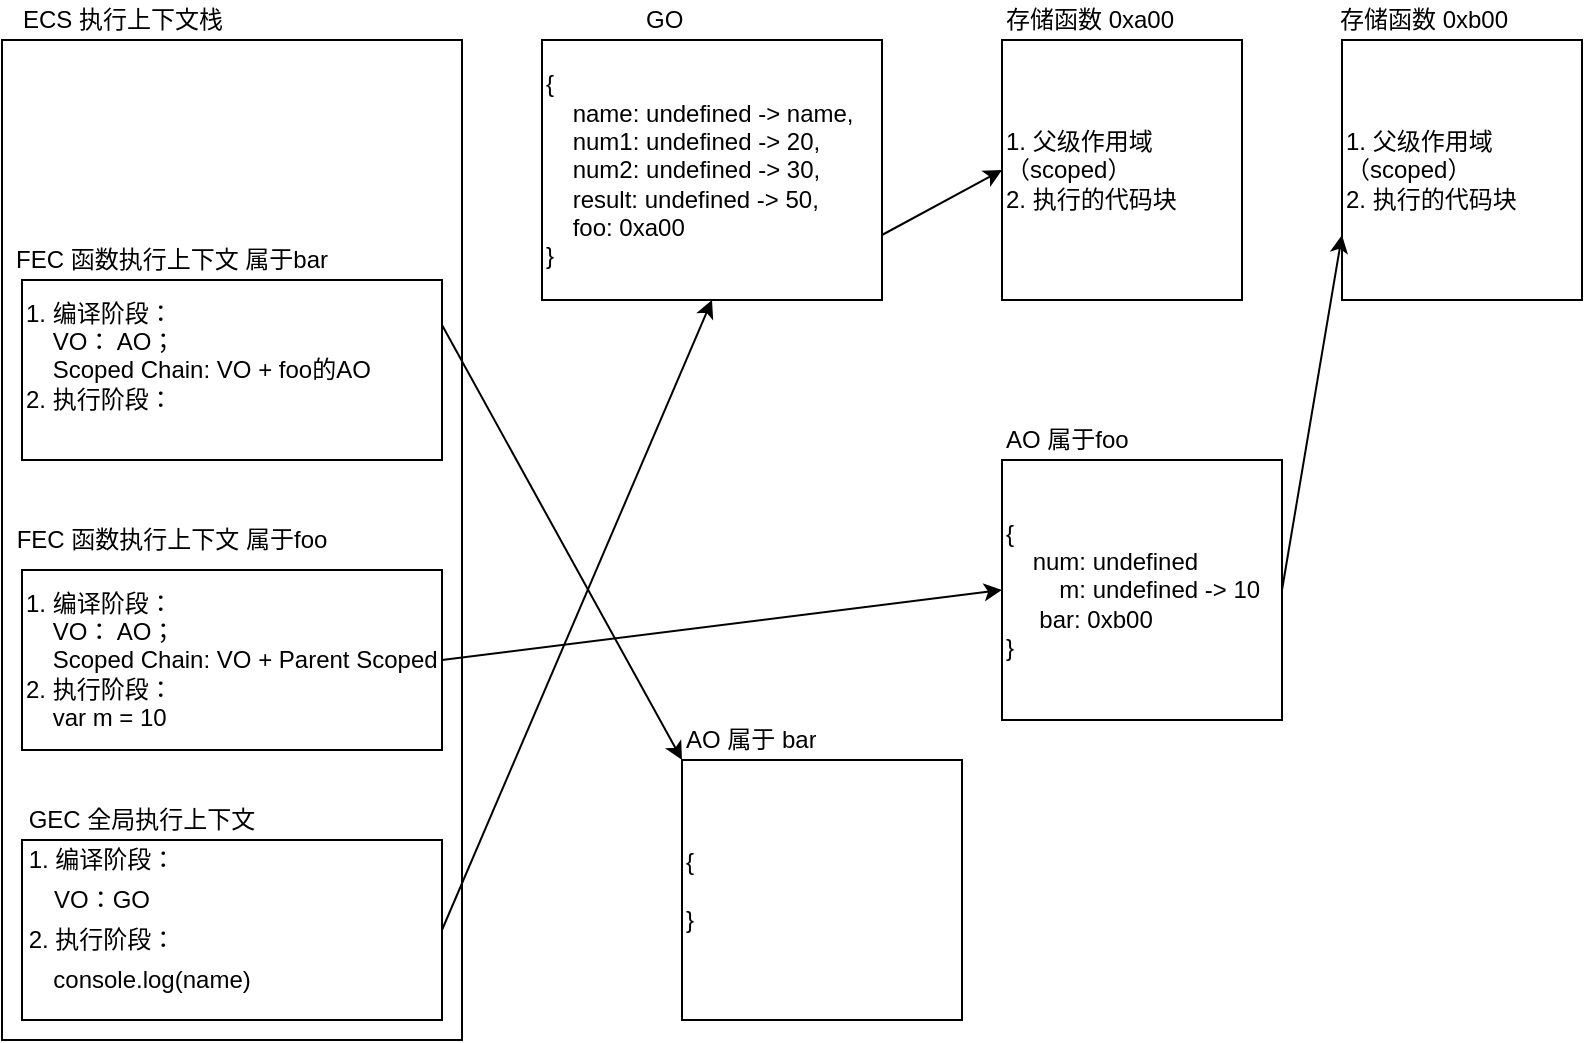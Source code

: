 <mxfile>
    <diagram id="OkD8X6qLrYRkpNnw4DoF" name="第 1 页">
        <mxGraphModel dx="805" dy="609" grid="1" gridSize="10" guides="1" tooltips="1" connect="1" arrows="1" fold="1" page="1" pageScale="1" pageWidth="827" pageHeight="1169" math="0" shadow="0">
            <root>
                <mxCell id="0"/>
                <mxCell id="1" parent="0"/>
                <mxCell id="3" value="" style="rounded=0;whiteSpace=wrap;html=1;" parent="1" vertex="1">
                    <mxGeometry x="50" y="230" width="230" height="500" as="geometry"/>
                </mxCell>
                <mxCell id="4" value="ECS 执行上下文栈&lt;br&gt;" style="text;html=1;align=center;verticalAlign=middle;resizable=0;points=[];autosize=1;strokeColor=none;fillColor=none;" parent="1" vertex="1">
                    <mxGeometry x="50" y="210" width="120" height="20" as="geometry"/>
                </mxCell>
                <mxCell id="5" value="" style="rounded=0;whiteSpace=wrap;html=1;align=left;" parent="1" vertex="1">
                    <mxGeometry x="60" y="630" width="210" height="90" as="geometry"/>
                </mxCell>
                <UserObject label="GEC 全局执行上下文" placeholders="1" name="Variable" id="7">
                    <mxCell style="text;html=1;strokeColor=none;fillColor=none;align=center;verticalAlign=middle;whiteSpace=wrap;overflow=hidden;" parent="1" vertex="1">
                        <mxGeometry x="60" y="610" width="120" height="20" as="geometry"/>
                    </mxCell>
                </UserObject>
                <UserObject label="1. 编译阶段：" placeholders="1" name="Variable" id="8">
                    <mxCell style="text;html=1;strokeColor=none;fillColor=none;align=center;verticalAlign=middle;whiteSpace=wrap;overflow=hidden;" parent="1" vertex="1">
                        <mxGeometry x="60" y="630" width="80" height="20" as="geometry"/>
                    </mxCell>
                </UserObject>
                <UserObject label="VO：GO" placeholders="1" name="Variable" id="9">
                    <mxCell style="text;html=1;strokeColor=none;fillColor=none;align=center;verticalAlign=middle;whiteSpace=wrap;overflow=hidden;" parent="1" vertex="1">
                        <mxGeometry x="60" y="650" width="80" height="20" as="geometry"/>
                    </mxCell>
                </UserObject>
                <mxCell id="10" value="{&lt;br&gt;&amp;nbsp; &amp;nbsp; name: undefined -&amp;gt; name,&lt;br&gt;&amp;nbsp; &amp;nbsp; num1: undefined -&amp;gt; 20,&lt;br&gt;&amp;nbsp; &amp;nbsp; num2: undefined -&amp;gt; 30,&lt;br&gt;&amp;nbsp; &amp;nbsp; result: undefined -&amp;gt; 50,&lt;br&gt;&amp;nbsp; &amp;nbsp; foo: 0xa00&lt;br&gt;}" style="rounded=0;whiteSpace=wrap;html=1;align=left;" parent="1" vertex="1">
                    <mxGeometry x="320" y="230" width="170" height="130" as="geometry"/>
                </mxCell>
                <UserObject label="GO" placeholders="1" name="Variable" id="11">
                    <mxCell style="text;html=1;strokeColor=none;fillColor=none;align=left;verticalAlign=middle;whiteSpace=wrap;overflow=hidden;" parent="1" vertex="1">
                        <mxGeometry x="370" y="210" width="80" height="20" as="geometry"/>
                    </mxCell>
                </UserObject>
                <UserObject label="2. 执行阶段：" placeholders="1" name="Variable" id="12">
                    <mxCell style="text;html=1;strokeColor=none;fillColor=none;align=center;verticalAlign=middle;whiteSpace=wrap;overflow=hidden;" parent="1" vertex="1">
                        <mxGeometry x="60" y="670" width="80" height="20" as="geometry"/>
                    </mxCell>
                </UserObject>
                <UserObject label="console.log(name)" placeholders="1" name="Variable" id="13">
                    <mxCell style="text;html=1;strokeColor=none;fillColor=none;align=center;verticalAlign=middle;whiteSpace=wrap;overflow=hidden;" parent="1" vertex="1">
                        <mxGeometry x="60" y="690" width="130" height="20" as="geometry"/>
                    </mxCell>
                </UserObject>
                <mxCell id="14" value="1. 父级作用域（scoped）&lt;br&gt;2. 执行的代码块" style="rounded=0;whiteSpace=wrap;html=1;align=left;" parent="1" vertex="1">
                    <mxGeometry x="550" y="230" width="120" height="130" as="geometry"/>
                </mxCell>
                <UserObject label="存储函数 0xa00" placeholders="1" name="Variable" id="15">
                    <mxCell style="text;html=1;strokeColor=none;fillColor=none;align=left;verticalAlign=middle;whiteSpace=wrap;overflow=hidden;" parent="1" vertex="1">
                        <mxGeometry x="550" y="210" width="110" height="20" as="geometry"/>
                    </mxCell>
                </UserObject>
                <mxCell id="16" value="{&lt;br&gt;&amp;nbsp; &amp;nbsp; num: undefined&amp;nbsp; &amp;nbsp; &amp;nbsp; &amp;nbsp; &amp;nbsp; &amp;nbsp; &amp;nbsp; &amp;nbsp; &amp;nbsp; &amp;nbsp; m: undefined&amp;nbsp;-&amp;gt; 10&lt;br&gt;&amp;nbsp; &amp;nbsp; &amp;nbsp;bar: 0xb00&lt;br&gt;}" style="rounded=0;whiteSpace=wrap;html=1;align=left;" parent="1" vertex="1">
                    <mxGeometry x="550" y="440" width="140" height="130" as="geometry"/>
                </mxCell>
                <UserObject label="AO 属于foo" placeholders="1" name="Variable" id="17">
                    <mxCell style="text;html=1;strokeColor=none;fillColor=none;align=left;verticalAlign=middle;whiteSpace=wrap;overflow=hidden;" parent="1" vertex="1">
                        <mxGeometry x="550" y="420" width="80" height="20" as="geometry"/>
                    </mxCell>
                </UserObject>
                <mxCell id="18" value="1. 编译阶段：&amp;nbsp;&lt;br&gt;&amp;nbsp; &amp;nbsp; VO： AO；&lt;br&gt;&amp;nbsp; &amp;nbsp; Scoped Chain: VO + Parent Scoped&lt;br&gt;2. 执行阶段：&lt;br&gt;&amp;nbsp; &amp;nbsp; var m = 10" style="rounded=0;whiteSpace=wrap;html=1;align=left;" parent="1" vertex="1">
                    <mxGeometry x="60" y="495" width="210" height="90" as="geometry"/>
                </mxCell>
                <UserObject label="FEC 函数执行上下文 属于foo" placeholders="1" name="Variable" id="19">
                    <mxCell style="text;html=1;strokeColor=none;fillColor=none;align=center;verticalAlign=middle;whiteSpace=wrap;overflow=hidden;" parent="1" vertex="1">
                        <mxGeometry x="50" y="470" width="170" height="20" as="geometry"/>
                    </mxCell>
                </UserObject>
                <mxCell id="20" value="" style="endArrow=classic;html=1;exitX=1;exitY=0.5;exitDx=0;exitDy=0;entryX=0;entryY=0.5;entryDx=0;entryDy=0;" parent="1" source="18" target="16" edge="1">
                    <mxGeometry width="50" height="50" relative="1" as="geometry">
                        <mxPoint x="370" y="480" as="sourcePoint"/>
                        <mxPoint x="420" y="430" as="targetPoint"/>
                    </mxGeometry>
                </mxCell>
                <mxCell id="21" value="" style="endArrow=classic;html=1;entryX=0.5;entryY=1;entryDx=0;entryDy=0;exitX=1;exitY=0.5;exitDx=0;exitDy=0;" parent="1" source="5" target="10" edge="1">
                    <mxGeometry width="50" height="50" relative="1" as="geometry">
                        <mxPoint x="280" y="385" as="sourcePoint"/>
                        <mxPoint x="560" y="515" as="targetPoint"/>
                    </mxGeometry>
                </mxCell>
                <mxCell id="22" value="" style="endArrow=classic;html=1;entryX=0;entryY=0.5;entryDx=0;entryDy=0;exitX=1;exitY=0.75;exitDx=0;exitDy=0;" parent="1" source="10" target="14" edge="1">
                    <mxGeometry width="50" height="50" relative="1" as="geometry">
                        <mxPoint x="370" y="480" as="sourcePoint"/>
                        <mxPoint x="420" y="430" as="targetPoint"/>
                    </mxGeometry>
                </mxCell>
                <mxCell id="23" value="1. 父级作用域（scoped）&lt;br&gt;2. 执行的代码块" style="rounded=0;whiteSpace=wrap;html=1;align=left;" vertex="1" parent="1">
                    <mxGeometry x="720" y="230" width="120" height="130" as="geometry"/>
                </mxCell>
                <UserObject label="存储函数 0xb00" placeholders="1" name="Variable" id="24">
                    <mxCell style="text;html=1;strokeColor=none;fillColor=none;align=left;verticalAlign=middle;whiteSpace=wrap;overflow=hidden;" vertex="1" parent="1">
                        <mxGeometry x="717" y="210" width="110" height="20" as="geometry"/>
                    </mxCell>
                </UserObject>
                <mxCell id="25" value="" style="endArrow=classic;html=1;exitX=1;exitY=0.5;exitDx=0;exitDy=0;entryX=0;entryY=0.75;entryDx=0;entryDy=0;" edge="1" parent="1" source="16" target="23">
                    <mxGeometry width="50" height="50" relative="1" as="geometry">
                        <mxPoint x="480" y="490" as="sourcePoint"/>
                        <mxPoint x="530" y="440" as="targetPoint"/>
                    </mxGeometry>
                </mxCell>
                <mxCell id="27" value="1. 编译阶段：&amp;nbsp;&lt;br&gt;&amp;nbsp; &amp;nbsp; VO： AO；&lt;br&gt;&amp;nbsp; &amp;nbsp; Scoped Chain: VO + foo的AO&lt;br&gt;2. 执行阶段：&lt;br&gt;&amp;nbsp; &amp;nbsp;&amp;nbsp;" style="rounded=0;whiteSpace=wrap;html=1;align=left;" vertex="1" parent="1">
                    <mxGeometry x="60" y="350" width="210" height="90" as="geometry"/>
                </mxCell>
                <UserObject label="FEC 函数执行上下文 属于bar" placeholders="1" name="Variable" id="28">
                    <mxCell style="text;html=1;strokeColor=none;fillColor=none;align=center;verticalAlign=middle;whiteSpace=wrap;overflow=hidden;" vertex="1" parent="1">
                        <mxGeometry x="50" y="330" width="170" height="20" as="geometry"/>
                    </mxCell>
                </UserObject>
                <mxCell id="29" value="{&lt;br&gt;&amp;nbsp; &amp;nbsp;&lt;br&gt;}" style="rounded=0;whiteSpace=wrap;html=1;align=left;" vertex="1" parent="1">
                    <mxGeometry x="390" y="590" width="140" height="130" as="geometry"/>
                </mxCell>
                <UserObject label="AO 属于 bar" placeholders="1" name="Variable" id="30">
                    <mxCell style="text;html=1;strokeColor=none;fillColor=none;align=left;verticalAlign=middle;whiteSpace=wrap;overflow=hidden;" vertex="1" parent="1">
                        <mxGeometry x="390" y="570" width="80" height="20" as="geometry"/>
                    </mxCell>
                </UserObject>
                <mxCell id="31" value="" style="endArrow=classic;html=1;exitX=1;exitY=0.25;exitDx=0;exitDy=0;entryX=0;entryY=0;entryDx=0;entryDy=0;" edge="1" parent="1" source="27" target="29">
                    <mxGeometry width="50" height="50" relative="1" as="geometry">
                        <mxPoint x="370" y="510" as="sourcePoint"/>
                        <mxPoint x="420" y="460" as="targetPoint"/>
                    </mxGeometry>
                </mxCell>
            </root>
        </mxGraphModel>
    </diagram>
</mxfile>